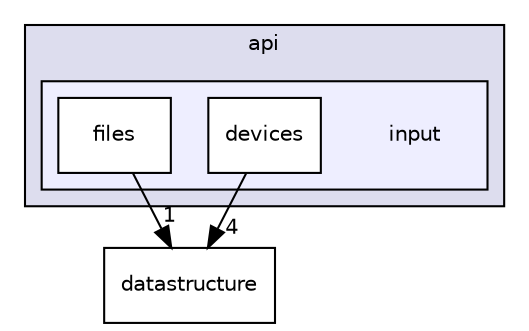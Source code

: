 digraph "interfaces/api/input" {
  compound=true
  node [ fontsize="10", fontname="Helvetica"];
  edge [ labelfontsize="10", labelfontname="Helvetica"];
  subgraph clusterdir_5ccb2e05c35c6d85a94d42568a113e58 {
    graph [ bgcolor="#ddddee", pencolor="black", label="api" fontname="Helvetica", fontsize="10", URL="dir_5ccb2e05c35c6d85a94d42568a113e58.html"]
  subgraph clusterdir_ce220005e573b530971a540db913291c {
    graph [ bgcolor="#eeeeff", pencolor="black", label="" URL="dir_ce220005e573b530971a540db913291c.html"];
    dir_ce220005e573b530971a540db913291c [shape=plaintext label="input"];
    dir_1bff30f5cab08762b3a79c634079da05 [shape=box label="devices" color="black" fillcolor="white" style="filled" URL="dir_1bff30f5cab08762b3a79c634079da05.html"];
    dir_4cfdd344abec543b5685e34d19ce1f0a [shape=box label="files" color="black" fillcolor="white" style="filled" URL="dir_4cfdd344abec543b5685e34d19ce1f0a.html"];
  }
  }
  dir_3163639002ef67c6c12f1b2ccf7afca4 [shape=box label="datastructure" URL="dir_3163639002ef67c6c12f1b2ccf7afca4.html"];
  dir_4cfdd344abec543b5685e34d19ce1f0a->dir_3163639002ef67c6c12f1b2ccf7afca4 [headlabel="1", labeldistance=1.5 headhref="dir_000009_000023.html"];
  dir_1bff30f5cab08762b3a79c634079da05->dir_3163639002ef67c6c12f1b2ccf7afca4 [headlabel="4", labeldistance=1.5 headhref="dir_000008_000023.html"];
}
